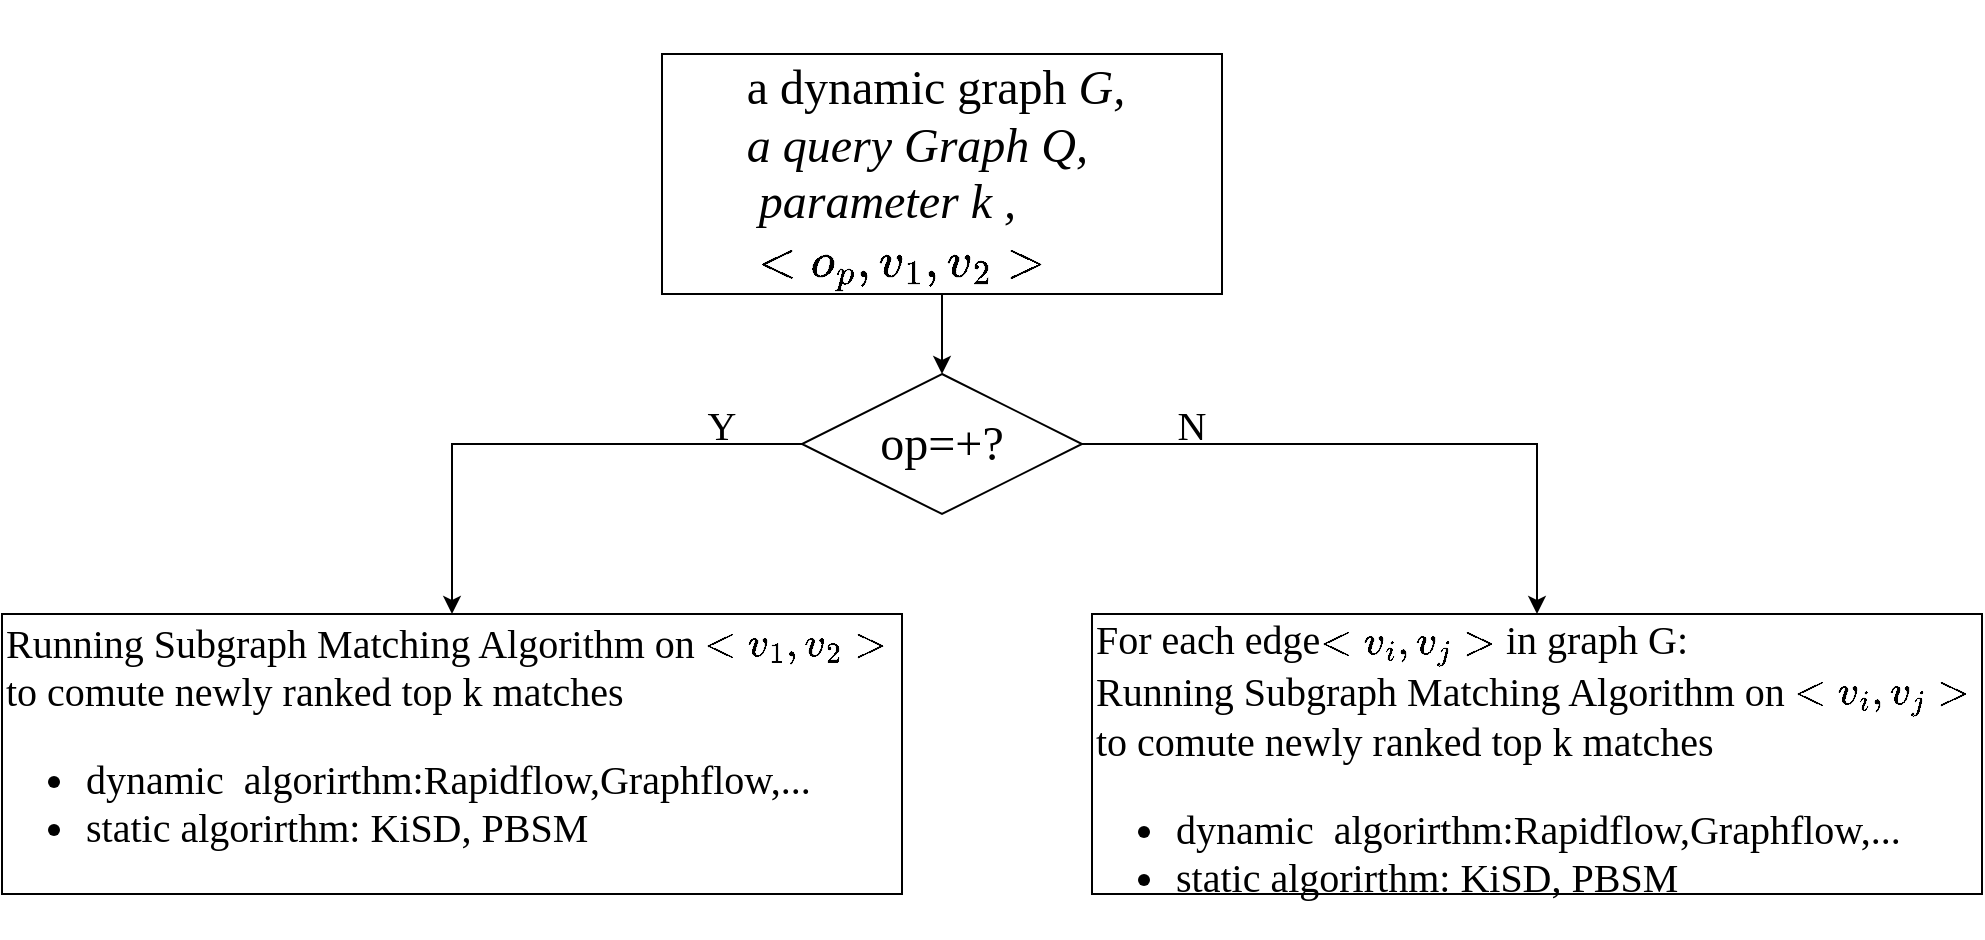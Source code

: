 <mxfile version="24.0.5" type="github">
  <diagram name="第 1 页" id="DiORePuyu-r7EQy5id9b">
    <mxGraphModel dx="1426" dy="791" grid="1" gridSize="10" guides="1" tooltips="1" connect="1" arrows="1" fold="1" page="1" pageScale="1" pageWidth="1169" pageHeight="1654" math="1" shadow="0">
      <root>
        <mxCell id="0" />
        <mxCell id="1" parent="0" />
        <mxCell id="P-UZKsuHZLhVgj6ugEgM-12" style="edgeStyle=orthogonalEdgeStyle;rounded=0;orthogonalLoop=1;jettySize=auto;html=1;exitX=0;exitY=0.5;exitDx=0;exitDy=0;fontFamily=Times New Roman;" edge="1" parent="1" source="P-UZKsuHZLhVgj6ugEgM-1" target="P-UZKsuHZLhVgj6ugEgM-11">
          <mxGeometry relative="1" as="geometry" />
        </mxCell>
        <mxCell id="P-UZKsuHZLhVgj6ugEgM-13" style="edgeStyle=orthogonalEdgeStyle;rounded=0;orthogonalLoop=1;jettySize=auto;html=1;exitX=1;exitY=0.5;exitDx=0;exitDy=0;entryX=0.5;entryY=0;entryDx=0;entryDy=0;fontFamily=Times New Roman;" edge="1" parent="1" source="P-UZKsuHZLhVgj6ugEgM-1" target="P-UZKsuHZLhVgj6ugEgM-17">
          <mxGeometry relative="1" as="geometry">
            <mxPoint x="865" y="360" as="targetPoint" />
          </mxGeometry>
        </mxCell>
        <mxCell id="P-UZKsuHZLhVgj6ugEgM-1" value="&lt;font style=&quot;font-size: 24px;&quot;&gt;op=+?&lt;/font&gt;" style="rhombus;whiteSpace=wrap;html=1;fontFamily=Times New Roman;fontSize=24;" vertex="1" parent="1">
          <mxGeometry x="440" y="240" width="140" height="70" as="geometry" />
        </mxCell>
        <mxCell id="P-UZKsuHZLhVgj6ugEgM-10" style="edgeStyle=orthogonalEdgeStyle;rounded=0;orthogonalLoop=1;jettySize=auto;html=1;exitX=0.5;exitY=1;exitDx=0;exitDy=0;fontFamily=Times New Roman;" edge="1" parent="1" source="P-UZKsuHZLhVgj6ugEgM-3" target="P-UZKsuHZLhVgj6ugEgM-1">
          <mxGeometry relative="1" as="geometry" />
        </mxCell>
        <mxCell id="P-UZKsuHZLhVgj6ugEgM-3" value="&lt;div style=&quot;text-align: left; font-size: 24px;&quot;&gt;&lt;font style=&quot;font-size: 24px;&quot;&gt;&lt;span style=&quot;font-size: 24px; background-color: initial;&quot;&gt;&lt;br&gt;&lt;/span&gt;&lt;/font&gt;&lt;/div&gt;&lt;div style=&quot;text-align: left; font-size: 24px;&quot;&gt;&lt;font style=&quot;font-size: 24px;&quot;&gt;&lt;span style=&quot;font-size: 24px; background-color: initial;&quot;&gt;a dynamic graph&lt;/span&gt;&lt;i style=&quot;font-size: 24px; background-color: initial;&quot;&gt; G,&amp;nbsp;&lt;/i&gt;&lt;/font&gt;&lt;/div&gt;&lt;div style=&quot;font-size: 24px;&quot;&gt;&lt;div style=&quot;text-align: left; font-size: 24px;&quot;&gt;&lt;i style=&quot;font-size: 24px; background-color: initial;&quot;&gt;&lt;font style=&quot;font-size: 24px;&quot;&gt;a query Graph Q,&lt;/font&gt;&lt;/i&gt;&lt;/div&gt;&lt;div style=&quot;text-align: left; font-size: 24px;&quot;&gt;&lt;i style=&quot;background-color: initial;&quot;&gt;&amp;nbsp;&lt;/i&gt;&lt;span style=&quot;background-color: initial;&quot;&gt;&lt;i&gt;parameter k ,&lt;/i&gt;&lt;/span&gt;&lt;/div&gt;&lt;div style=&quot;text-align: left; font-size: 24px;&quot;&gt;&lt;span style=&quot;background-color: initial;&quot;&gt;&lt;i&gt;&amp;nbsp;`&amp;lt;o_p,v_1,v_2&amp;gt;`&lt;/i&gt;&lt;/span&gt;&lt;/div&gt;&lt;div style=&quot;text-align: left; font-size: 24px;&quot;&gt;&lt;span style=&quot;background-color: initial; font-size: 24px;&quot;&gt;&lt;br style=&quot;font-size: 24px;&quot;&gt;&lt;/span&gt;&lt;/div&gt;&lt;/div&gt;" style="rounded=0;whiteSpace=wrap;html=1;fontFamily=Times New Roman;fontSize=24;" vertex="1" parent="1">
          <mxGeometry x="370" y="80" width="280" height="120" as="geometry" />
        </mxCell>
        <mxCell id="P-UZKsuHZLhVgj6ugEgM-6" value="&lt;font style=&quot;font-size: 20px;&quot;&gt;Y&lt;/font&gt;" style="text;html=1;align=center;verticalAlign=middle;whiteSpace=wrap;rounded=0;fontFamily=Times New Roman;fontSize=24;" vertex="1" parent="1">
          <mxGeometry x="370" y="250" width="60" height="30" as="geometry" />
        </mxCell>
        <mxCell id="P-UZKsuHZLhVgj6ugEgM-11" value="&lt;font style=&quot;font-size: 20px;&quot;&gt;Running Subgraph Matching Algorithm on `&amp;lt;v_1,v_2&amp;gt;` to comute newly ranked top k matches&lt;/font&gt;&lt;div&gt;&lt;ul style=&quot;font-size: 20px;&quot;&gt;&lt;li&gt;dynamic&amp;nbsp; algorirthm:Rapidflow,Graphflow,...&lt;/li&gt;&lt;li&gt;static algorirthm: KiSD, PBSM&lt;/li&gt;&lt;/ul&gt;&lt;/div&gt;" style="rounded=0;whiteSpace=wrap;html=1;align=left;fontFamily=Times New Roman;" vertex="1" parent="1">
          <mxGeometry x="40" y="360" width="450" height="140" as="geometry" />
        </mxCell>
        <mxCell id="P-UZKsuHZLhVgj6ugEgM-14" value="&lt;font style=&quot;font-size: 20px;&quot;&gt;N&lt;/font&gt;" style="text;html=1;align=center;verticalAlign=middle;whiteSpace=wrap;rounded=0;fontFamily=Times New Roman;" vertex="1" parent="1">
          <mxGeometry x="605" y="250" width="60" height="30" as="geometry" />
        </mxCell>
        <mxCell id="P-UZKsuHZLhVgj6ugEgM-17" value="&lt;div&gt;&lt;font style=&quot;font-size: 20px;&quot;&gt;&lt;br&gt;&lt;/font&gt;&lt;/div&gt;&lt;div&gt;&lt;font style=&quot;font-size: 20px;&quot;&gt;For each edge`&amp;lt;v_i,v_j&amp;gt;` in graph G:&lt;/font&gt;&lt;/div&gt;&lt;font style=&quot;font-size: 20px;&quot;&gt;Running Subgraph Matching Algorithm on `&amp;lt;v_i,v_j&amp;gt;` to comute newly ranked top k matches&lt;/font&gt;&lt;div&gt;&lt;ul style=&quot;font-size: 20px;&quot;&gt;&lt;li&gt;dynamic&amp;nbsp; algorirthm:Rapidflow,Graphflow,...&lt;/li&gt;&lt;li&gt;static algorirthm: KiSD, PBSM&lt;/li&gt;&lt;/ul&gt;&lt;/div&gt;" style="rounded=0;whiteSpace=wrap;html=1;align=left;fontFamily=Times New Roman;" vertex="1" parent="1">
          <mxGeometry x="585" y="360" width="445" height="140" as="geometry" />
        </mxCell>
      </root>
    </mxGraphModel>
  </diagram>
</mxfile>
